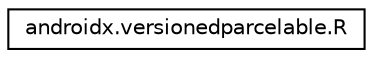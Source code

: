 digraph "Graphical Class Hierarchy"
{
 // LATEX_PDF_SIZE
  edge [fontname="Helvetica",fontsize="10",labelfontname="Helvetica",labelfontsize="10"];
  node [fontname="Helvetica",fontsize="10",shape=record];
  rankdir="LR";
  Node0 [label="androidx.versionedparcelable.R",height=0.2,width=0.4,color="black", fillcolor="white", style="filled",URL="$classandroidx_1_1versionedparcelable_1_1_r.html",tooltip=" "];
}
